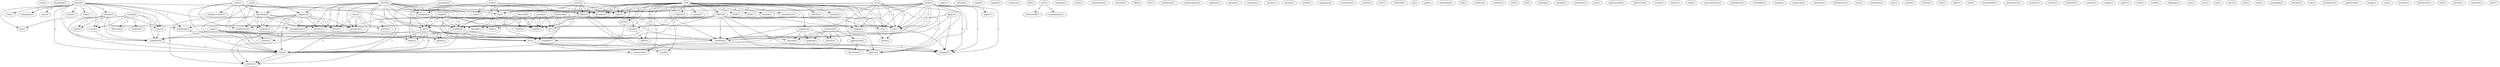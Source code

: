 digraph G {
  com [ label="com(2)" ];
  deadhead [ label="deadhead(1)" ];
  onyx [ label="onyx(1)" ];
  operation [ label="operation(4)" ];
  multiprocessor [ label="multiprocessor(1)" ];
  architecture [ label="architecture(1)" ];
  purpose [ label="purpose(2)" ];
  market [ label="market(4)" ];
  memory [ label="memory(1)" ];
  today [ label="today(1)" ];
  time [ label="time(8)" ];
  silicon [ label="silicon(4)" ];
  help [ label="help(1)" ];
  support [ label="support(3)" ];
  etc [ label="etc(1)" ];
  top [ label="top(1)" ];
  process [ label="process(1)" ];
  management [ label="management(1)" ];
  interface [ label="interface(1)" ];
  head [ label="head(3)" ];
  month [ label="month(1)" ];
  manager [ label="manager(3)" ];
  re [ label="re(1)" ];
  processor [ label="processor(1)" ];
  kernel [ label="kernel(1)" ];
  order [ label="order(1)" ];
  priority [ label="priority(1)" ];
  sparc [ label="sparc(1)" ];
  viewing [ label="viewing(1)" ];
  email [ label="email(1)" ];
  frame [ label="frame(6)" ];
  render [ label="render(1)" ];
  system [ label="system(3)" ];
  took [ label="took(1)" ];
  end [ label="end(1)" ];
  rendering [ label="rendering(1)" ];
  motion [ label="motion(1)" ];
  user [ label="user(2)" ];
  scene [ label="scene(2)" ];
  animation [ label="animation(1)" ];
  computer [ label="computer(5)" ];
  run [ label="run(1)" ];
  rate [ label="rate(3)" ];
  sample [ label="sample(1)" ];
  research [ label="research(1)" ];
  second [ label="second(2)" ];
  direction [ label="direction(1)" ];
  medium [ label="medium(1)" ];
  point [ label="point(1)" ];
  feel [ label="feel(1)" ];
  anti [ label="anti(1)" ];
  distraction [ label="distraction(1)" ];
  environment [ label="environment(1)" ];
  maintain [ label="maintain(1)" ];
  rchui [ label="rchui(1)" ];
  joshua [ label="joshua(2)" ];
  advanced [ label="advanced(3)" ];
  application [ label="application(2)" ];
  mapping [ label="mapping(1)" ];
  texture [ label="texture(1)" ];
  aliasing [ label="aliasing(1)" ];
  requirement [ label="requirement(1)" ];
  developer [ label="developer(1)" ];
  carlsbad [ label="carlsbad(1)" ];
  film [ label="film(2)" ];
  use [ label="use(1)" ];
  boom [ label="boom(1)" ];
  input [ label="input(1)" ];
  ny [ label="ny(2)" ];
  display [ label="display(1)" ];
  list [ label="list(1)" ];
  phone [ label="phone(2)" ];
  software [ label="software(4)" ];
  company [ label="company(1)" ];
  list [ label="list(1)" ];
  simulation [ label="simulation(1)" ];
  realityengine [ label="realityengine(2)" ];
  depends [ label="depends(1)" ];
  kreuger [ label="kreuger(1)" ];
  sausalito [ label="sausalito(1)" ];
  npsnet [ label="npsnet(1)" ];
  mogal [ label="mogal(2)" ];
  sgi [ label="sgi(1)" ];
  sgi [ label="sgi(3)" ];
  sun [ label="sun(2)" ];
  sustain [ label="sustain(1)" ];
  school [ label="school(1)" ];
  magazine [ label="magazine(2)" ];
  terminator [ label="terminator(1)" ];
  article [ label="article(1)" ];
  series [ label="series(2)" ];
  york [ label="york(1)" ];
  redwood [ label="redwood(1)" ];
  gl [ label="gl(1)" ];
  view [ label="view(2)" ];
  mail [ label="mail(1)" ];
  park [ label="park(1)" ];
  create [ label="create(1)" ];
  quality [ label="quality(1)" ];
  something [ label="something(1)" ];
  ibm [ label="ibm(1)" ];
  hollywood [ label="hollywood(2)" ];
  know [ label="know(2)" ];
  vr [ label="vr(9)" ];
  news [ label="news(1)" ];
  level [ label="level(2)" ];
  started [ label="started(1)" ];
  newsgroup [ label="newsgroup(1)" ];
  check [ label="check(1)" ];
  requires [ label="requires(2)" ];
  visualization [ label="visualization(1)" ];
  reality [ label="reality(8)" ];
  express [ label="express(1)" ];
  develop [ label="develop(1)" ];
  name [ label="name(1)" ];
  interest [ label="interest(1)" ];
  agency [ label="agency(1)" ];
  opengl [ label="opengl(1)" ];
  shelf [ label="shelf(1)" ];
  kind [ label="kind(1)" ];
  monitor [ label="monitor(1)" ];
  raymond [ label="raymond(2)" ];
  writes [ label="writes(1)" ];
  acheive [ label="acheive(1)" ];
  inc [ label="inc(2)" ];
  bim [ label="bim(1)" ];
  iris [ label="iris(1)" ];
  training [ label="training(1)" ];
  mirage [ label="mirage(1)" ];
  shoreline [ label="shoreline(1)" ];
  pex [ label="pex(1)" ];
  pleasantville [ label="pleasantville(1)" ];
  interactive [ label="interactive(1)" ];
  irvine [ label="irvine(1)" ];
  kaiser [ label="kaiser(1)" ];
  relay [ label="relay(1)" ];
  entertainment [ label="entertainment(1)" ];
  cyberglove [ label="cyberglove(1)" ];
  technology [ label="technology(1)" ];
  design [ label="design(1)" ];
  sunnyvale [ label="sunnyvale(1)" ];
  simation [ label="simation(1)" ];
  lawnmower [ label="lawnmower(1)" ];
  info [ label="info(1)" ];
  performer [ label="performer(1)" ];
  gvs [ label="gvs(1)" ];
  myron [ label="myron(1)" ];
  texiera [ label="texiera(1)" ];
  chui [ label="chui(1)" ];
  pilot [ label="pilot(1)" ];
  mtd [ label="mtd(1)" ];
  unix [ label="unix(1)" ];
  worldtoolkit [ label="worldtoolkit(1)" ];
  man [ label="man(2)" ];
  perspective [ label="perspective(1)" ];
  boom [ label="boom(1)" ];
  product [ label="product(1)" ];
  cricket [ label="cricket(1)" ];
  monterey [ label="monterey(1)" ];
  contact [ label="contact(1)" ];
  indigo [ label="indigo(1)" ];
  flight [ label="flight(2)" ];
  space [ label="space(1)" ];
  read [ label="read(1)" ];
  unix [ label="unix(3)" ];
  world [ label="world(1)" ];
  mountain [ label="mountain(2)" ];
  challenge [ label="challenge(1)" ];
  sens [ label="sens(1)" ];
  eye [ label="eye(1)" ];
  fax [ label="fax(1)" ];
  navy [ label="navy(2)" ];
  city [ label="city(1)" ];
  mar [ label="mar(1)" ];
  paradigm [ label="paradigm(1)" ];
  division [ label="division(2)" ];
  tel [ label="tel(1)" ];
  terminater [ label="terminater(1)" ];
  audioworks [ label="audioworks(1)" ];
  image [ label="image(1)" ];
  jose [ label="jose(1)" ];
  crimson [ label="crimson(1)" ];
  lawnmover [ label="lawnmover(1)" ];
  hits [ label="hits(1)" ];
  electro [ label="electro(1)" ];
  stanford [ label="stanford(1)" ];
  blvd [ label="blvd(1)" ];
  onyx -> operation [ label="1" ];
  onyx -> multiprocessor [ label="1" ];
  onyx -> architecture [ label="1" ];
  onyx -> purpose [ label="1" ];
  onyx -> market [ label="1" ];
  onyx -> memory [ label="1" ];
  onyx -> today [ label="1" ];
  onyx -> time [ label="1" ];
  silicon -> operation [ label="1" ];
  silicon -> help [ label="1" ];
  silicon -> support [ label="1" ];
  silicon -> etc [ label="1" ];
  silicon -> top [ label="1" ];
  silicon -> process [ label="1" ];
  silicon -> market [ label="1" ];
  silicon -> management [ label="1" ];
  silicon -> interface [ label="1" ];
  silicon -> head [ label="1" ];
  silicon -> month [ label="1" ];
  silicon -> manager [ label="1" ];
  silicon -> re [ label="1" ];
  silicon -> processor [ label="1" ];
  silicon -> kernel [ label="1" ];
  silicon -> order [ label="1" ];
  silicon -> time [ label="1" ];
  silicon -> priority [ label="1" ];
  frame -> render [ label="1" ];
  frame -> system [ label="1" ];
  frame -> head [ label="1" ];
  frame -> took [ label="1" ];
  frame -> end [ label="1" ];
  frame -> rendering [ label="1" ];
  frame -> motion [ label="1" ];
  frame -> user [ label="1" ];
  frame -> scene [ label="1" ];
  frame -> animation [ label="1" ];
  frame -> computer [ label="1" ];
  frame -> run [ label="1" ];
  frame -> time [ label="2" ];
  frame -> rate [ label="3" ];
  second -> direction [ label="2" ];
  second -> medium [ label="2" ];
  second -> point [ label="2" ];
  second -> user [ label="2" ];
  second -> scene [ label="2" ];
  second -> computer [ label="2" ];
  operation -> architecture [ label="1" ];
  operation -> process [ label="2" ];
  operation -> management [ label="2" ];
  operation -> processor [ label="2" ];
  operation -> memory [ label="1" ];
  operation -> kernel [ label="2" ];
  operation -> priority [ label="2" ];
  anti -> distraction [ label="1" ];
  anti -> environment [ label="1" ];
  joshua -> help [ label="1" ];
  joshua -> month [ label="1" ];
  joshua -> re [ label="1" ];
  advanced -> application [ label="1" ];
  advanced -> mapping [ label="1" ];
  advanced -> texture [ label="1" ];
  advanced -> aliasing [ label="1" ];
  advanced -> time [ label="1" ];
  application -> developer [ label="1" ];
  boom -> input [ label="1" ];
  boom -> top [ label="1" ];
  boom -> ny [ label="1" ];
  boom -> interface [ label="1" ];
  boom -> display [ label="1" ];
  boom -> list [ label="1" ];
  boom -> phone [ label="1" ];
  boom -> software [ label="1" ];
  boom -> company [ label="1" ];
  boom -> order [ label="1" ];
  boom -> list [ label="1" ];
  mogal -> sgi [ label="2" ];
  mogal -> market [ label="1" ];
  mogal -> month [ label="1" ];
  mogal -> manager [ label="1" ];
  mogal -> re [ label="1" ];
  mogal -> sgi [ label="2" ];
  sun -> support [ label="1" ];
  sun -> etc [ label="1" ];
  sun -> time [ label="1" ];
  support -> architecture [ label="1" ];
  support -> process [ label="2" ];
  support -> management [ label="2" ];
  support -> processor [ label="2" ];
  support -> memory [ label="1" ];
  support -> kernel [ label="2" ];
  support -> time [ label="4" ];
  support -> priority [ label="2" ];
  series -> etc [ label="1" ];
  series -> top [ label="1" ];
  series -> interface [ label="1" ];
  series -> head [ label="1" ];
  series -> order [ label="1" ];
  series -> time [ label="1" ];
  view -> sgi [ label="1" ];
  view -> etc [ label="1" ];
  view -> top [ label="1" ];
  view -> mail [ label="1" ];
  view -> interface [ label="1" ];
  view -> head [ label="1" ];
  view -> sgi [ label="1" ];
  view -> order [ label="1" ];
  sgi -> etc [ label="1" ];
  sgi -> create [ label="1" ];
  sgi -> software [ label="1" ];
  sgi -> computer [ label="1" ];
  sgi -> time [ label="2" ];
  sgi -> quality [ label="1" ];
  hollywood -> know [ label="1" ];
  hollywood -> market [ label="1" ];
  hollywood -> month [ label="1" ];
  hollywood -> manager [ label="1" ];
  hollywood -> re [ label="1" ];
  vr -> etc [ label="3" ];
  vr -> know [ label="3" ];
  vr -> news [ label="1" ];
  vr -> top [ label="1" ];
  vr -> level [ label="1" ];
  vr -> started [ label="1" ];
  vr -> newsgroup [ label="1" ];
  vr -> purpose [ label="1" ];
  vr -> check [ label="1" ];
  vr -> requires [ label="1" ];
  vr -> visualization [ label="1" ];
  vr -> reality [ label="1" ];
  vr -> market [ label="1" ];
  vr -> interface [ label="1" ];
  vr -> head [ label="1" ];
  vr -> express [ label="1" ];
  vr -> develop [ label="1" ];
  vr -> list [ label="1" ];
  vr -> rendering [ label="1" ];
  vr -> name [ label="1" ];
  vr -> interest [ label="1" ];
  vr -> phone [ label="1" ];
  vr -> agency [ label="1" ];
  vr -> software [ label="1" ];
  vr -> order [ label="1" ];
  vr -> opengl [ label="1" ];
  vr -> list [ label="1" ];
  vr -> shelf [ label="1" ];
  vr -> kind [ label="1" ];
  system -> point [ label="1" ];
  system -> rendering [ label="1" ];
  system -> user [ label="1" ];
  system -> scene [ label="1" ];
  system -> computer [ label="1" ];
  system -> run [ label="1" ];
  system -> time [ label="1" ];
  etc -> newsgroup [ label="1" ];
  etc -> check [ label="1" ];
  etc -> phone [ label="3" ];
  etc -> company [ label="3" ];
  raymond -> market [ label="1" ];
  raymond -> month [ label="1" ];
  raymond -> manager [ label="1" ];
  raymond -> re [ label="1" ];
  raymond -> writes [ label="1" ];
  know -> news [ label="1" ];
  inc -> ny [ label="2" ];
  inc -> interface [ label="4" ];
  inc -> head [ label="4" ];
  inc -> display [ label="2" ];
  inc -> list [ label="2" ];
  inc -> phone [ label="2" ];
  inc -> software [ label="2" ];
  inc -> company [ label="2" ];
  inc -> order [ label="4" ];
  inc -> list [ label="2" ];
  level -> time [ label="1" ];
  purpose -> market [ label="1" ];
  purpose -> develop [ label="1" ];
  purpose -> today [ label="1" ];
  requires -> mapping [ label="1" ];
  requires -> texture [ label="1" ];
  requires -> aliasing [ label="1" ];
  requires -> time [ label="1" ];
  reality -> ny [ label="1" ];
  reality -> market [ label="4" ];
  reality -> display [ label="1" ];
  reality -> month [ label="2" ];
  reality -> manager [ label="2" ];
  reality -> list [ label="1" ];
  reality -> re [ label="2" ];
  reality -> phone [ label="1" ];
  reality -> sgi [ label="1" ];
  reality -> software [ label="1" ];
  reality -> company [ label="1" ];
  reality -> list [ label="1" ];
  market -> manager [ label="1" ];
  market -> today [ label="1" ];
  head -> display [ label="1" ];
  head -> list [ label="1" ];
  head -> motion [ label="1" ];
  head -> phone [ label="1" ];
  head -> scene [ label="1" ];
  head -> software [ label="1" ];
  head -> company [ label="1" ];
  head -> list [ label="1" ];
  list -> name [ label="1" ];
  list -> software [ label="1" ];
  list -> company [ label="1" ];
  unix -> processor [ label="3" ];
  unix -> kernel [ label="3" ];
  unix -> priority [ label="3" ];
  rendering -> aliasing [ label="2" ];
  rendering -> time [ label="2" ];
  man -> create [ label="1" ];
  man -> software [ label="1" ];
  man -> computer [ label="1" ];
  man -> time [ label="1" ];
  man -> quality [ label="1" ];
  boom -> phone [ label="1" ];
  boom -> software [ label="1" ];
  boom -> company [ label="1" ];
  boom -> order [ label="1" ];
  boom -> list [ label="1" ];
  flight -> software [ label="1" ];
  flight -> company [ label="1" ];
  flight -> list [ label="1" ];
  user -> computer [ label="1" ];
  unix -> priority [ label="3" ];
  scene -> computer [ label="1" ];
  mountain -> sgi [ label="1" ];
  mountain -> order [ label="1" ];
  sgi -> software [ label="1" ];
  sgi -> computer [ label="1" ];
  sgi -> time [ label="2" ];
  sgi -> quality [ label="1" ];
  software -> company [ label="2" ];
  software -> time [ label="1" ];
  computer -> time [ label="1" ];
  time -> priority [ label="2" ];
}
